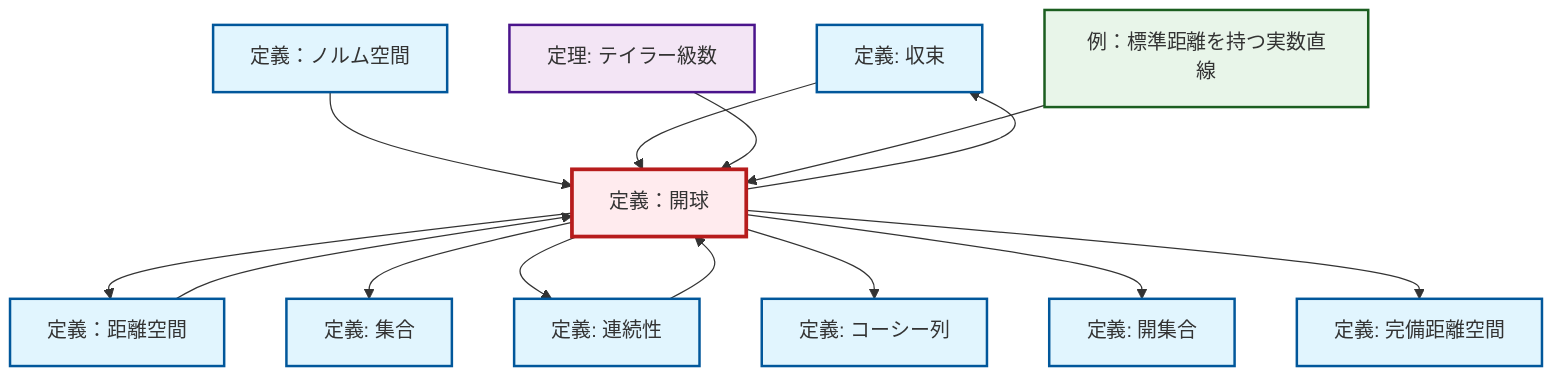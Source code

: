 graph TD
    classDef definition fill:#e1f5fe,stroke:#01579b,stroke-width:2px
    classDef theorem fill:#f3e5f5,stroke:#4a148c,stroke-width:2px
    classDef axiom fill:#fff3e0,stroke:#e65100,stroke-width:2px
    classDef example fill:#e8f5e9,stroke:#1b5e20,stroke-width:2px
    classDef current fill:#ffebee,stroke:#b71c1c,stroke-width:3px
    def-convergence["定義: 収束"]:::definition
    thm-taylor-series["定理: テイラー級数"]:::theorem
    def-set["定義: 集合"]:::definition
    ex-real-line-metric["例：標準距離を持つ実数直線"]:::example
    def-open-set["定義: 開集合"]:::definition
    def-metric-space["定義：距離空間"]:::definition
    def-normed-vector-space["定義：ノルム空間"]:::definition
    def-continuity["定義: 連続性"]:::definition
    def-open-ball["定義：開球"]:::definition
    def-complete-metric-space["定義: 完備距離空間"]:::definition
    def-cauchy-sequence["定義: コーシー列"]:::definition
    def-open-ball --> def-metric-space
    def-normed-vector-space --> def-open-ball
    def-convergence --> def-open-ball
    def-continuity --> def-open-ball
    def-open-ball --> def-set
    thm-taylor-series --> def-open-ball
    def-metric-space --> def-open-ball
    def-open-ball --> def-continuity
    def-open-ball --> def-convergence
    def-open-ball --> def-cauchy-sequence
    def-open-ball --> def-open-set
    ex-real-line-metric --> def-open-ball
    def-open-ball --> def-complete-metric-space
    class def-open-ball current